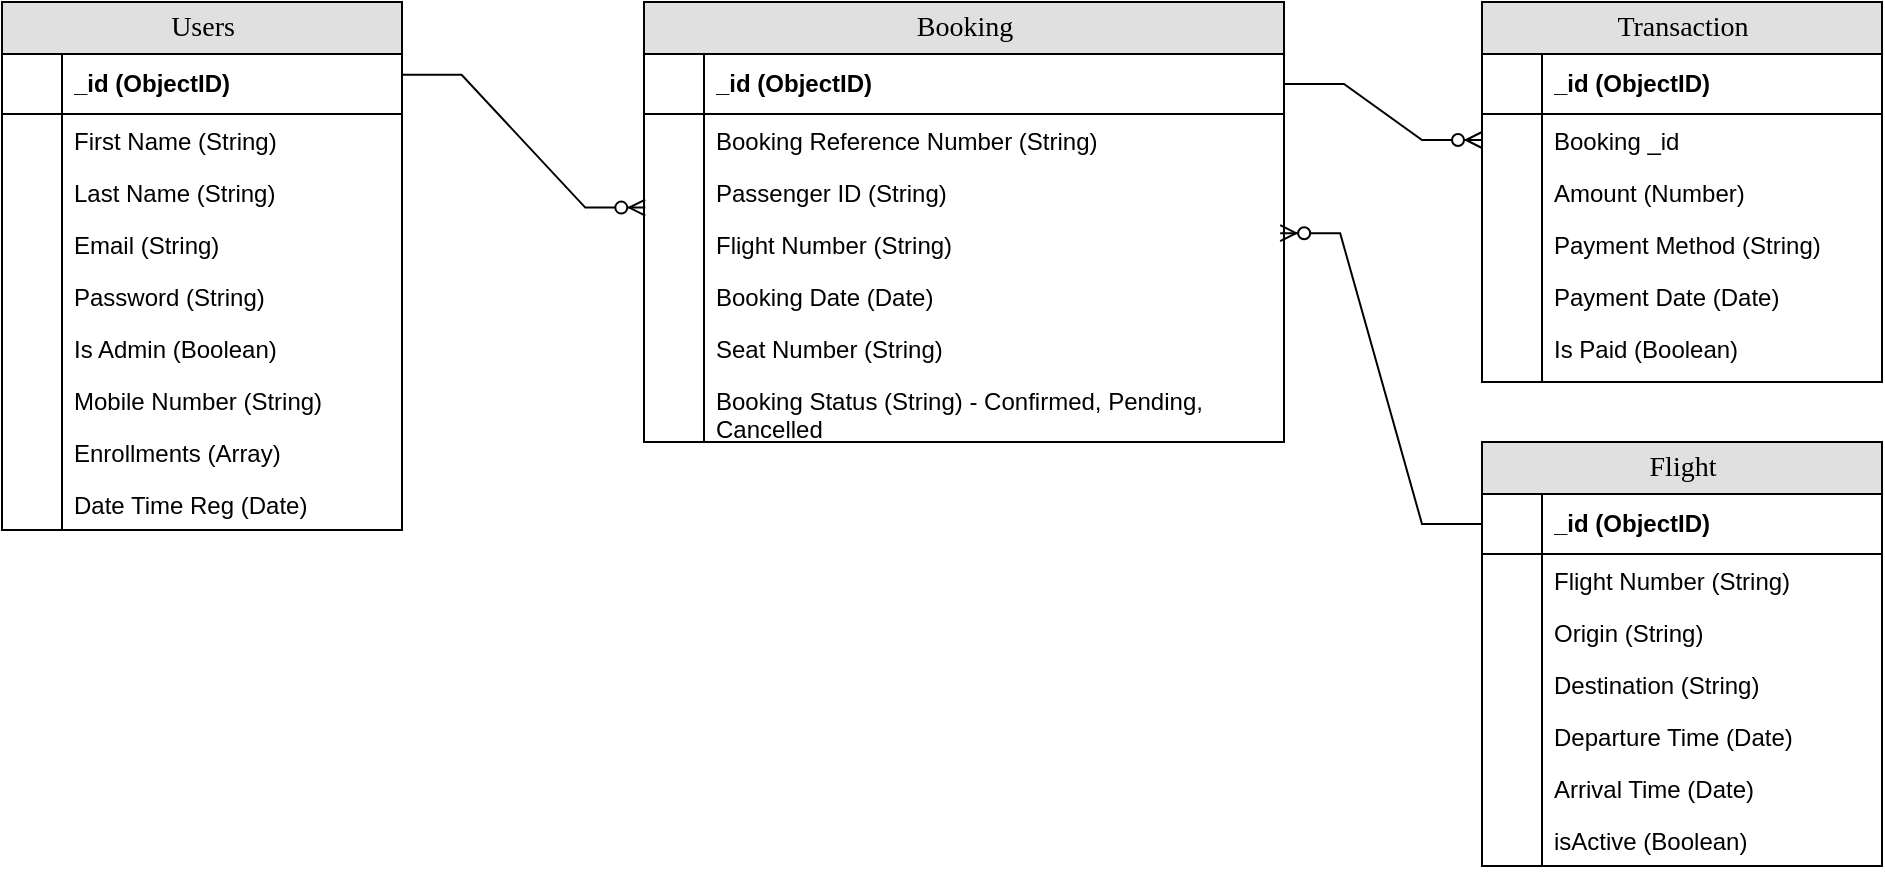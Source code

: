 <mxfile version="27.0.5">
  <diagram id="R2lEEEUBdFMjLlhIrx00" name="Page-1">
    <mxGraphModel dx="1141" dy="594" grid="1" gridSize="10" guides="1" tooltips="1" connect="1" arrows="1" fold="1" page="1" pageScale="1" pageWidth="1100" pageHeight="850" math="0" shadow="0" extFonts="Permanent Marker^https://fonts.googleapis.com/css?family=Permanent+Marker">
      <root>
        <mxCell id="0" />
        <mxCell id="1" parent="0" />
        <mxCell id="a-VYX8tV-CKL7przl27H-1" value="Users" style="swimlane;html=1;fontStyle=0;childLayout=stackLayout;horizontal=1;startSize=26;fillColor=#e0e0e0;horizontalStack=0;resizeParent=1;resizeLast=0;collapsible=1;marginBottom=0;swimlaneFillColor=#ffffff;align=center;rounded=0;shadow=0;comic=0;labelBackgroundColor=none;strokeWidth=1;fontFamily=Verdana;fontSize=14" vertex="1" parent="1">
          <mxGeometry x="20" y="20" width="200" height="264" as="geometry" />
        </mxCell>
        <mxCell id="a-VYX8tV-CKL7przl27H-2" value="_id (ObjectID)" style="shape=partialRectangle;top=0;left=0;right=0;bottom=1;html=1;align=left;verticalAlign=middle;fillColor=none;spacingLeft=34;spacingRight=4;whiteSpace=wrap;overflow=hidden;rotatable=0;points=[[0,0.5],[1,0.5]];portConstraint=eastwest;dropTarget=0;fontStyle=1;" vertex="1" parent="a-VYX8tV-CKL7przl27H-1">
          <mxGeometry y="26" width="200" height="30" as="geometry" />
        </mxCell>
        <mxCell id="a-VYX8tV-CKL7przl27H-3" value="" style="shape=partialRectangle;top=0;left=0;bottom=0;html=1;fillColor=none;align=left;verticalAlign=middle;spacingLeft=4;spacingRight=4;whiteSpace=wrap;overflow=hidden;rotatable=0;points=[];portConstraint=eastwest;part=1;" vertex="1" connectable="0" parent="a-VYX8tV-CKL7przl27H-2">
          <mxGeometry width="30" height="30" as="geometry" />
        </mxCell>
        <mxCell id="a-VYX8tV-CKL7przl27H-4" value="First Name (String)" style="shape=partialRectangle;top=0;left=0;right=0;bottom=0;html=1;align=left;verticalAlign=top;fillColor=none;spacingLeft=34;spacingRight=4;whiteSpace=wrap;overflow=hidden;rotatable=0;points=[[0,0.5],[1,0.5]];portConstraint=eastwest;dropTarget=0;" vertex="1" parent="a-VYX8tV-CKL7przl27H-1">
          <mxGeometry y="56" width="200" height="26" as="geometry" />
        </mxCell>
        <mxCell id="a-VYX8tV-CKL7przl27H-5" value="" style="shape=partialRectangle;top=0;left=0;bottom=0;html=1;fillColor=none;align=left;verticalAlign=top;spacingLeft=4;spacingRight=4;whiteSpace=wrap;overflow=hidden;rotatable=0;points=[];portConstraint=eastwest;part=1;" vertex="1" connectable="0" parent="a-VYX8tV-CKL7przl27H-4">
          <mxGeometry width="30" height="26" as="geometry" />
        </mxCell>
        <mxCell id="a-VYX8tV-CKL7przl27H-6" value="Last Name (String)" style="shape=partialRectangle;top=0;left=0;right=0;bottom=0;html=1;align=left;verticalAlign=top;fillColor=none;spacingLeft=34;spacingRight=4;whiteSpace=wrap;overflow=hidden;rotatable=0;points=[[0,0.5],[1,0.5]];portConstraint=eastwest;dropTarget=0;" vertex="1" parent="a-VYX8tV-CKL7przl27H-1">
          <mxGeometry y="82" width="200" height="26" as="geometry" />
        </mxCell>
        <mxCell id="a-VYX8tV-CKL7przl27H-7" value="" style="shape=partialRectangle;top=0;left=0;bottom=0;html=1;fillColor=none;align=left;verticalAlign=top;spacingLeft=4;spacingRight=4;whiteSpace=wrap;overflow=hidden;rotatable=0;points=[];portConstraint=eastwest;part=1;" vertex="1" connectable="0" parent="a-VYX8tV-CKL7przl27H-6">
          <mxGeometry width="30" height="26" as="geometry" />
        </mxCell>
        <mxCell id="a-VYX8tV-CKL7przl27H-8" value="Email (String)" style="shape=partialRectangle;top=0;left=0;right=0;bottom=0;html=1;align=left;verticalAlign=top;fillColor=none;spacingLeft=34;spacingRight=4;whiteSpace=wrap;overflow=hidden;rotatable=0;points=[[0,0.5],[1,0.5]];portConstraint=eastwest;dropTarget=0;" vertex="1" parent="a-VYX8tV-CKL7przl27H-1">
          <mxGeometry y="108" width="200" height="26" as="geometry" />
        </mxCell>
        <mxCell id="a-VYX8tV-CKL7przl27H-9" value="" style="shape=partialRectangle;top=0;left=0;bottom=0;html=1;fillColor=none;align=left;verticalAlign=top;spacingLeft=4;spacingRight=4;whiteSpace=wrap;overflow=hidden;rotatable=0;points=[];portConstraint=eastwest;part=1;" vertex="1" connectable="0" parent="a-VYX8tV-CKL7przl27H-8">
          <mxGeometry width="30" height="26" as="geometry" />
        </mxCell>
        <mxCell id="a-VYX8tV-CKL7przl27H-10" value="Password (String)" style="shape=partialRectangle;top=0;left=0;right=0;bottom=0;html=1;align=left;verticalAlign=top;fillColor=none;spacingLeft=34;spacingRight=4;whiteSpace=wrap;overflow=hidden;rotatable=0;points=[[0,0.5],[1,0.5]];portConstraint=eastwest;dropTarget=0;" vertex="1" parent="a-VYX8tV-CKL7przl27H-1">
          <mxGeometry y="134" width="200" height="26" as="geometry" />
        </mxCell>
        <mxCell id="a-VYX8tV-CKL7przl27H-11" value="" style="shape=partialRectangle;top=0;left=0;bottom=0;html=1;fillColor=none;align=left;verticalAlign=top;spacingLeft=4;spacingRight=4;whiteSpace=wrap;overflow=hidden;rotatable=0;points=[];portConstraint=eastwest;part=1;" vertex="1" connectable="0" parent="a-VYX8tV-CKL7przl27H-10">
          <mxGeometry width="30" height="26" as="geometry" />
        </mxCell>
        <mxCell id="a-VYX8tV-CKL7przl27H-12" value="Is Admin (Boolean)" style="shape=partialRectangle;top=0;left=0;right=0;bottom=0;html=1;align=left;verticalAlign=top;fillColor=none;spacingLeft=34;spacingRight=4;whiteSpace=wrap;overflow=hidden;rotatable=0;points=[[0,0.5],[1,0.5]];portConstraint=eastwest;dropTarget=0;" vertex="1" parent="a-VYX8tV-CKL7przl27H-1">
          <mxGeometry y="160" width="200" height="26" as="geometry" />
        </mxCell>
        <mxCell id="a-VYX8tV-CKL7przl27H-13" value="" style="shape=partialRectangle;top=0;left=0;bottom=0;html=1;fillColor=none;align=left;verticalAlign=top;spacingLeft=4;spacingRight=4;whiteSpace=wrap;overflow=hidden;rotatable=0;points=[];portConstraint=eastwest;part=1;" vertex="1" connectable="0" parent="a-VYX8tV-CKL7przl27H-12">
          <mxGeometry width="30" height="26" as="geometry" />
        </mxCell>
        <mxCell id="a-VYX8tV-CKL7przl27H-14" value="Mobile Number (String)" style="shape=partialRectangle;top=0;left=0;right=0;bottom=0;html=1;align=left;verticalAlign=top;fillColor=none;spacingLeft=34;spacingRight=4;whiteSpace=wrap;overflow=hidden;rotatable=0;points=[[0,0.5],[1,0.5]];portConstraint=eastwest;dropTarget=0;" vertex="1" parent="a-VYX8tV-CKL7przl27H-1">
          <mxGeometry y="186" width="200" height="26" as="geometry" />
        </mxCell>
        <mxCell id="a-VYX8tV-CKL7przl27H-15" value="" style="shape=partialRectangle;top=0;left=0;bottom=0;html=1;fillColor=none;align=left;verticalAlign=top;spacingLeft=4;spacingRight=4;whiteSpace=wrap;overflow=hidden;rotatable=0;points=[];portConstraint=eastwest;part=1;" vertex="1" connectable="0" parent="a-VYX8tV-CKL7przl27H-14">
          <mxGeometry width="30" height="26" as="geometry" />
        </mxCell>
        <mxCell id="a-VYX8tV-CKL7przl27H-16" value="Enrollments (Array)" style="shape=partialRectangle;top=0;left=0;right=0;bottom=0;html=1;align=left;verticalAlign=top;fillColor=none;spacingLeft=34;spacingRight=4;whiteSpace=wrap;overflow=hidden;rotatable=0;points=[[0,0.5],[1,0.5]];portConstraint=eastwest;dropTarget=0;" vertex="1" parent="a-VYX8tV-CKL7przl27H-1">
          <mxGeometry y="212" width="200" height="26" as="geometry" />
        </mxCell>
        <mxCell id="a-VYX8tV-CKL7przl27H-17" value="" style="shape=partialRectangle;top=0;left=0;bottom=0;html=1;fillColor=none;align=left;verticalAlign=top;spacingLeft=4;spacingRight=4;whiteSpace=wrap;overflow=hidden;rotatable=0;points=[];portConstraint=eastwest;part=1;" vertex="1" connectable="0" parent="a-VYX8tV-CKL7przl27H-16">
          <mxGeometry width="30" height="26" as="geometry" />
        </mxCell>
        <mxCell id="a-VYX8tV-CKL7przl27H-18" value="Date Time Reg (Date)" style="shape=partialRectangle;top=0;left=0;right=0;bottom=0;html=1;align=left;verticalAlign=top;fillColor=none;spacingLeft=34;spacingRight=4;whiteSpace=wrap;overflow=hidden;rotatable=0;points=[[0,0.5],[1,0.5]];portConstraint=eastwest;dropTarget=0;" vertex="1" parent="a-VYX8tV-CKL7przl27H-1">
          <mxGeometry y="238" width="200" height="26" as="geometry" />
        </mxCell>
        <mxCell id="a-VYX8tV-CKL7przl27H-19" value="" style="shape=partialRectangle;top=0;left=0;bottom=0;html=1;fillColor=none;align=left;verticalAlign=top;spacingLeft=4;spacingRight=4;whiteSpace=wrap;overflow=hidden;rotatable=0;points=[];portConstraint=eastwest;part=1;" vertex="1" connectable="0" parent="a-VYX8tV-CKL7przl27H-18">
          <mxGeometry width="30" height="26" as="geometry" />
        </mxCell>
        <mxCell id="a-VYX8tV-CKL7przl27H-20" value="Flight" style="swimlane;html=1;fontStyle=0;childLayout=stackLayout;horizontal=1;startSize=26;fillColor=#e0e0e0;horizontalStack=0;resizeParent=1;resizeLast=0;collapsible=1;marginBottom=0;swimlaneFillColor=#ffffff;align=center;rounded=0;shadow=0;comic=0;labelBackgroundColor=none;strokeWidth=1;fontFamily=Verdana;fontSize=14" vertex="1" parent="1">
          <mxGeometry x="760" y="240" width="200" height="212" as="geometry" />
        </mxCell>
        <mxCell id="a-VYX8tV-CKL7przl27H-21" value="_id (ObjectID)" style="shape=partialRectangle;top=0;left=0;right=0;bottom=1;html=1;align=left;verticalAlign=middle;fillColor=none;spacingLeft=34;spacingRight=4;whiteSpace=wrap;overflow=hidden;rotatable=0;points=[[0,0.5],[1,0.5]];portConstraint=eastwest;dropTarget=0;fontStyle=1;" vertex="1" parent="a-VYX8tV-CKL7przl27H-20">
          <mxGeometry y="26" width="200" height="30" as="geometry" />
        </mxCell>
        <mxCell id="a-VYX8tV-CKL7przl27H-22" value="" style="shape=partialRectangle;top=0;left=0;bottom=0;html=1;fillColor=none;align=left;verticalAlign=middle;spacingLeft=4;spacingRight=4;whiteSpace=wrap;overflow=hidden;rotatable=0;points=[];portConstraint=eastwest;part=1;" vertex="1" connectable="0" parent="a-VYX8tV-CKL7przl27H-21">
          <mxGeometry width="30" height="30" as="geometry" />
        </mxCell>
        <mxCell id="a-VYX8tV-CKL7przl27H-23" value="Flight Number (String)" style="shape=partialRectangle;top=0;left=0;right=0;bottom=0;html=1;align=left;verticalAlign=top;fillColor=none;spacingLeft=34;spacingRight=4;whiteSpace=wrap;overflow=hidden;rotatable=0;points=[[0,0.5],[1,0.5]];portConstraint=eastwest;dropTarget=0;" vertex="1" parent="a-VYX8tV-CKL7przl27H-20">
          <mxGeometry y="56" width="200" height="26" as="geometry" />
        </mxCell>
        <mxCell id="a-VYX8tV-CKL7przl27H-24" value="" style="shape=partialRectangle;top=0;left=0;bottom=0;html=1;fillColor=none;align=left;verticalAlign=top;spacingLeft=4;spacingRight=4;whiteSpace=wrap;overflow=hidden;rotatable=0;points=[];portConstraint=eastwest;part=1;" vertex="1" connectable="0" parent="a-VYX8tV-CKL7przl27H-23">
          <mxGeometry width="30" height="26" as="geometry" />
        </mxCell>
        <mxCell id="a-VYX8tV-CKL7przl27H-25" value="Origin (String)" style="shape=partialRectangle;top=0;left=0;right=0;bottom=0;html=1;align=left;verticalAlign=top;fillColor=none;spacingLeft=34;spacingRight=4;whiteSpace=wrap;overflow=hidden;rotatable=0;points=[[0,0.5],[1,0.5]];portConstraint=eastwest;dropTarget=0;" vertex="1" parent="a-VYX8tV-CKL7przl27H-20">
          <mxGeometry y="82" width="200" height="26" as="geometry" />
        </mxCell>
        <mxCell id="a-VYX8tV-CKL7przl27H-26" value="" style="shape=partialRectangle;top=0;left=0;bottom=0;html=1;fillColor=none;align=left;verticalAlign=top;spacingLeft=4;spacingRight=4;whiteSpace=wrap;overflow=hidden;rotatable=0;points=[];portConstraint=eastwest;part=1;" vertex="1" connectable="0" parent="a-VYX8tV-CKL7przl27H-25">
          <mxGeometry width="30" height="26" as="geometry" />
        </mxCell>
        <mxCell id="a-VYX8tV-CKL7przl27H-27" value="Destination (String)" style="shape=partialRectangle;top=0;left=0;right=0;bottom=0;html=1;align=left;verticalAlign=top;fillColor=none;spacingLeft=34;spacingRight=4;whiteSpace=wrap;overflow=hidden;rotatable=0;points=[[0,0.5],[1,0.5]];portConstraint=eastwest;dropTarget=0;" vertex="1" parent="a-VYX8tV-CKL7przl27H-20">
          <mxGeometry y="108" width="200" height="26" as="geometry" />
        </mxCell>
        <mxCell id="a-VYX8tV-CKL7przl27H-28" value="" style="shape=partialRectangle;top=0;left=0;bottom=0;html=1;fillColor=none;align=left;verticalAlign=top;spacingLeft=4;spacingRight=4;whiteSpace=wrap;overflow=hidden;rotatable=0;points=[];portConstraint=eastwest;part=1;" vertex="1" connectable="0" parent="a-VYX8tV-CKL7przl27H-27">
          <mxGeometry width="30" height="26" as="geometry" />
        </mxCell>
        <mxCell id="a-VYX8tV-CKL7przl27H-29" value="Departure Time (Date)" style="shape=partialRectangle;top=0;left=0;right=0;bottom=0;html=1;align=left;verticalAlign=top;fillColor=none;spacingLeft=34;spacingRight=4;whiteSpace=wrap;overflow=hidden;rotatable=0;points=[[0,0.5],[1,0.5]];portConstraint=eastwest;dropTarget=0;" vertex="1" parent="a-VYX8tV-CKL7przl27H-20">
          <mxGeometry y="134" width="200" height="26" as="geometry" />
        </mxCell>
        <mxCell id="a-VYX8tV-CKL7przl27H-30" value="" style="shape=partialRectangle;top=0;left=0;bottom=0;html=1;fillColor=none;align=left;verticalAlign=top;spacingLeft=4;spacingRight=4;whiteSpace=wrap;overflow=hidden;rotatable=0;points=[];portConstraint=eastwest;part=1;" vertex="1" connectable="0" parent="a-VYX8tV-CKL7przl27H-29">
          <mxGeometry width="30" height="26" as="geometry" />
        </mxCell>
        <mxCell id="a-VYX8tV-CKL7przl27H-31" value="Arrival Time (Date)" style="shape=partialRectangle;top=0;left=0;right=0;bottom=0;html=1;align=left;verticalAlign=top;fillColor=none;spacingLeft=34;spacingRight=4;whiteSpace=wrap;overflow=hidden;rotatable=0;points=[[0,0.5],[1,0.5]];portConstraint=eastwest;dropTarget=0;" vertex="1" parent="a-VYX8tV-CKL7przl27H-20">
          <mxGeometry y="160" width="200" height="26" as="geometry" />
        </mxCell>
        <mxCell id="a-VYX8tV-CKL7przl27H-32" value="" style="shape=partialRectangle;top=0;left=0;bottom=0;html=1;fillColor=none;align=left;verticalAlign=top;spacingLeft=4;spacingRight=4;whiteSpace=wrap;overflow=hidden;rotatable=0;points=[];portConstraint=eastwest;part=1;" vertex="1" connectable="0" parent="a-VYX8tV-CKL7przl27H-31">
          <mxGeometry width="30" height="26" as="geometry" />
        </mxCell>
        <mxCell id="a-VYX8tV-CKL7przl27H-54" value="isActive (Boolean)" style="shape=partialRectangle;top=0;left=0;right=0;bottom=0;html=1;align=left;verticalAlign=top;fillColor=none;spacingLeft=34;spacingRight=4;whiteSpace=wrap;overflow=hidden;rotatable=0;points=[[0,0.5],[1,0.5]];portConstraint=eastwest;dropTarget=0;" vertex="1" parent="a-VYX8tV-CKL7przl27H-20">
          <mxGeometry y="186" width="200" height="26" as="geometry" />
        </mxCell>
        <mxCell id="a-VYX8tV-CKL7przl27H-55" value="" style="shape=partialRectangle;top=0;left=0;bottom=0;html=1;fillColor=none;align=left;verticalAlign=top;spacingLeft=4;spacingRight=4;whiteSpace=wrap;overflow=hidden;rotatable=0;points=[];portConstraint=eastwest;part=1;" vertex="1" connectable="0" parent="a-VYX8tV-CKL7przl27H-54">
          <mxGeometry width="30" height="26" as="geometry" />
        </mxCell>
        <mxCell id="a-VYX8tV-CKL7przl27H-56" value="Booking" style="swimlane;html=1;fontStyle=0;childLayout=stackLayout;horizontal=1;startSize=26;fillColor=#e0e0e0;horizontalStack=0;resizeParent=1;resizeLast=0;collapsible=1;marginBottom=0;swimlaneFillColor=#ffffff;align=center;rounded=0;shadow=0;comic=0;labelBackgroundColor=none;strokeWidth=1;fontFamily=Verdana;fontSize=14" vertex="1" parent="1">
          <mxGeometry x="341" y="20" width="320" height="220" as="geometry" />
        </mxCell>
        <mxCell id="a-VYX8tV-CKL7przl27H-57" value="_id (ObjectID)" style="shape=partialRectangle;top=0;left=0;right=0;bottom=1;html=1;align=left;verticalAlign=middle;fillColor=none;spacingLeft=34;spacingRight=4;whiteSpace=wrap;overflow=hidden;rotatable=0;points=[[0,0.5],[1,0.5]];portConstraint=eastwest;dropTarget=0;fontStyle=1;" vertex="1" parent="a-VYX8tV-CKL7przl27H-56">
          <mxGeometry y="26" width="320" height="30" as="geometry" />
        </mxCell>
        <mxCell id="a-VYX8tV-CKL7przl27H-58" value="" style="shape=partialRectangle;top=0;left=0;bottom=0;html=1;fillColor=none;align=left;verticalAlign=middle;spacingLeft=4;spacingRight=4;whiteSpace=wrap;overflow=hidden;rotatable=0;points=[];portConstraint=eastwest;part=1;" vertex="1" connectable="0" parent="a-VYX8tV-CKL7przl27H-57">
          <mxGeometry width="30" height="30" as="geometry" />
        </mxCell>
        <mxCell id="a-VYX8tV-CKL7przl27H-59" value="Booking Reference Number (String)" style="shape=partialRectangle;top=0;left=0;right=0;bottom=0;html=1;align=left;verticalAlign=top;fillColor=none;spacingLeft=34;spacingRight=4;whiteSpace=wrap;overflow=hidden;rotatable=0;points=[[0,0.5],[1,0.5]];portConstraint=eastwest;dropTarget=0;" vertex="1" parent="a-VYX8tV-CKL7przl27H-56">
          <mxGeometry y="56" width="320" height="26" as="geometry" />
        </mxCell>
        <mxCell id="a-VYX8tV-CKL7przl27H-60" value="" style="shape=partialRectangle;top=0;left=0;bottom=0;html=1;fillColor=none;align=left;verticalAlign=top;spacingLeft=4;spacingRight=4;whiteSpace=wrap;overflow=hidden;rotatable=0;points=[];portConstraint=eastwest;part=1;" vertex="1" connectable="0" parent="a-VYX8tV-CKL7przl27H-59">
          <mxGeometry width="30" height="26" as="geometry" />
        </mxCell>
        <mxCell id="a-VYX8tV-CKL7przl27H-61" value="Passenger ID (String)" style="shape=partialRectangle;top=0;left=0;right=0;bottom=0;html=1;align=left;verticalAlign=top;fillColor=none;spacingLeft=34;spacingRight=4;whiteSpace=wrap;overflow=hidden;rotatable=0;points=[[0,0.5],[1,0.5]];portConstraint=eastwest;dropTarget=0;" vertex="1" parent="a-VYX8tV-CKL7przl27H-56">
          <mxGeometry y="82" width="320" height="26" as="geometry" />
        </mxCell>
        <mxCell id="a-VYX8tV-CKL7przl27H-62" value="" style="shape=partialRectangle;top=0;left=0;bottom=0;html=1;fillColor=none;align=left;verticalAlign=top;spacingLeft=4;spacingRight=4;whiteSpace=wrap;overflow=hidden;rotatable=0;points=[];portConstraint=eastwest;part=1;" vertex="1" connectable="0" parent="a-VYX8tV-CKL7przl27H-61">
          <mxGeometry width="30" height="26" as="geometry" />
        </mxCell>
        <mxCell id="a-VYX8tV-CKL7przl27H-63" value="Flight Number (String)" style="shape=partialRectangle;top=0;left=0;right=0;bottom=0;html=1;align=left;verticalAlign=top;fillColor=none;spacingLeft=34;spacingRight=4;whiteSpace=wrap;overflow=hidden;rotatable=0;points=[[0,0.5],[1,0.5]];portConstraint=eastwest;dropTarget=0;" vertex="1" parent="a-VYX8tV-CKL7przl27H-56">
          <mxGeometry y="108" width="320" height="26" as="geometry" />
        </mxCell>
        <mxCell id="a-VYX8tV-CKL7przl27H-64" value="" style="shape=partialRectangle;top=0;left=0;bottom=0;html=1;fillColor=none;align=left;verticalAlign=top;spacingLeft=4;spacingRight=4;whiteSpace=wrap;overflow=hidden;rotatable=0;points=[];portConstraint=eastwest;part=1;" vertex="1" connectable="0" parent="a-VYX8tV-CKL7przl27H-63">
          <mxGeometry width="30" height="26" as="geometry" />
        </mxCell>
        <mxCell id="a-VYX8tV-CKL7przl27H-65" value="Booking Date (Date)" style="shape=partialRectangle;top=0;left=0;right=0;bottom=0;html=1;align=left;verticalAlign=top;fillColor=none;spacingLeft=34;spacingRight=4;whiteSpace=wrap;overflow=hidden;rotatable=0;points=[[0,0.5],[1,0.5]];portConstraint=eastwest;dropTarget=0;" vertex="1" parent="a-VYX8tV-CKL7przl27H-56">
          <mxGeometry y="134" width="320" height="26" as="geometry" />
        </mxCell>
        <mxCell id="a-VYX8tV-CKL7przl27H-66" value="" style="shape=partialRectangle;top=0;left=0;bottom=0;html=1;fillColor=none;align=left;verticalAlign=top;spacingLeft=4;spacingRight=4;whiteSpace=wrap;overflow=hidden;rotatable=0;points=[];portConstraint=eastwest;part=1;" vertex="1" connectable="0" parent="a-VYX8tV-CKL7przl27H-65">
          <mxGeometry width="30" height="26" as="geometry" />
        </mxCell>
        <mxCell id="a-VYX8tV-CKL7przl27H-71" value="Seat Number (String)" style="shape=partialRectangle;top=0;left=0;right=0;bottom=0;html=1;align=left;verticalAlign=top;fillColor=none;spacingLeft=34;spacingRight=4;whiteSpace=wrap;overflow=hidden;rotatable=0;points=[[0,0.5],[1,0.5]];portConstraint=eastwest;dropTarget=0;" vertex="1" parent="a-VYX8tV-CKL7przl27H-56">
          <mxGeometry y="160" width="320" height="26" as="geometry" />
        </mxCell>
        <mxCell id="a-VYX8tV-CKL7przl27H-72" value="" style="shape=partialRectangle;top=0;left=0;bottom=0;html=1;fillColor=none;align=left;verticalAlign=top;spacingLeft=4;spacingRight=4;whiteSpace=wrap;overflow=hidden;rotatable=0;points=[];portConstraint=eastwest;part=1;" vertex="1" connectable="0" parent="a-VYX8tV-CKL7przl27H-71">
          <mxGeometry width="30" height="26" as="geometry" />
        </mxCell>
        <mxCell id="a-VYX8tV-CKL7przl27H-73" value="Booking Status (String) - Confirmed, Pending, Cancelled&lt;div&gt;&lt;br&gt;&lt;/div&gt;" style="shape=partialRectangle;top=0;left=0;right=0;bottom=0;html=1;align=left;verticalAlign=top;fillColor=none;spacingLeft=34;spacingRight=4;whiteSpace=wrap;overflow=hidden;rotatable=0;points=[[0,0.5],[1,0.5]];portConstraint=eastwest;dropTarget=0;" vertex="1" parent="a-VYX8tV-CKL7przl27H-56">
          <mxGeometry y="186" width="320" height="34" as="geometry" />
        </mxCell>
        <mxCell id="a-VYX8tV-CKL7przl27H-74" value="" style="shape=partialRectangle;top=0;left=0;bottom=0;html=1;fillColor=none;align=left;verticalAlign=top;spacingLeft=4;spacingRight=4;whiteSpace=wrap;overflow=hidden;rotatable=0;points=[];portConstraint=eastwest;part=1;" vertex="1" connectable="0" parent="a-VYX8tV-CKL7przl27H-73">
          <mxGeometry width="30" height="34" as="geometry" />
        </mxCell>
        <mxCell id="a-VYX8tV-CKL7przl27H-77" value="Transaction" style="swimlane;html=1;fontStyle=0;childLayout=stackLayout;horizontal=1;startSize=26;fillColor=#e0e0e0;horizontalStack=0;resizeParent=1;resizeLast=0;collapsible=1;marginBottom=0;swimlaneFillColor=#ffffff;align=center;rounded=0;shadow=0;comic=0;labelBackgroundColor=none;strokeWidth=1;fontFamily=Verdana;fontSize=14" vertex="1" parent="1">
          <mxGeometry x="760" y="20" width="200" height="190" as="geometry" />
        </mxCell>
        <mxCell id="a-VYX8tV-CKL7przl27H-78" value="_id (ObjectID)" style="shape=partialRectangle;top=0;left=0;right=0;bottom=1;html=1;align=left;verticalAlign=middle;fillColor=none;spacingLeft=34;spacingRight=4;whiteSpace=wrap;overflow=hidden;rotatable=0;points=[[0,0.5],[1,0.5]];portConstraint=eastwest;dropTarget=0;fontStyle=1;" vertex="1" parent="a-VYX8tV-CKL7przl27H-77">
          <mxGeometry y="26" width="200" height="30" as="geometry" />
        </mxCell>
        <mxCell id="a-VYX8tV-CKL7przl27H-79" value="" style="shape=partialRectangle;top=0;left=0;bottom=0;html=1;fillColor=none;align=left;verticalAlign=middle;spacingLeft=4;spacingRight=4;whiteSpace=wrap;overflow=hidden;rotatable=0;points=[];portConstraint=eastwest;part=1;" vertex="1" connectable="0" parent="a-VYX8tV-CKL7przl27H-78">
          <mxGeometry width="30" height="30" as="geometry" />
        </mxCell>
        <mxCell id="a-VYX8tV-CKL7przl27H-80" value="Booking _id" style="shape=partialRectangle;top=0;left=0;right=0;bottom=0;html=1;align=left;verticalAlign=top;fillColor=none;spacingLeft=34;spacingRight=4;whiteSpace=wrap;overflow=hidden;rotatable=0;points=[[0,0.5],[1,0.5]];portConstraint=eastwest;dropTarget=0;" vertex="1" parent="a-VYX8tV-CKL7przl27H-77">
          <mxGeometry y="56" width="200" height="26" as="geometry" />
        </mxCell>
        <mxCell id="a-VYX8tV-CKL7przl27H-81" value="" style="shape=partialRectangle;top=0;left=0;bottom=0;html=1;fillColor=none;align=left;verticalAlign=top;spacingLeft=4;spacingRight=4;whiteSpace=wrap;overflow=hidden;rotatable=0;points=[];portConstraint=eastwest;part=1;" vertex="1" connectable="0" parent="a-VYX8tV-CKL7przl27H-80">
          <mxGeometry width="30" height="26" as="geometry" />
        </mxCell>
        <mxCell id="a-VYX8tV-CKL7przl27H-82" value="Amount (Number)" style="shape=partialRectangle;top=0;left=0;right=0;bottom=0;html=1;align=left;verticalAlign=top;fillColor=none;spacingLeft=34;spacingRight=4;whiteSpace=wrap;overflow=hidden;rotatable=0;points=[[0,0.5],[1,0.5]];portConstraint=eastwest;dropTarget=0;" vertex="1" parent="a-VYX8tV-CKL7przl27H-77">
          <mxGeometry y="82" width="200" height="26" as="geometry" />
        </mxCell>
        <mxCell id="a-VYX8tV-CKL7przl27H-83" value="" style="shape=partialRectangle;top=0;left=0;bottom=0;html=1;fillColor=none;align=left;verticalAlign=top;spacingLeft=4;spacingRight=4;whiteSpace=wrap;overflow=hidden;rotatable=0;points=[];portConstraint=eastwest;part=1;" vertex="1" connectable="0" parent="a-VYX8tV-CKL7przl27H-82">
          <mxGeometry width="30" height="26" as="geometry" />
        </mxCell>
        <mxCell id="a-VYX8tV-CKL7przl27H-84" value="Payment Method (String)" style="shape=partialRectangle;top=0;left=0;right=0;bottom=0;html=1;align=left;verticalAlign=top;fillColor=none;spacingLeft=34;spacingRight=4;whiteSpace=wrap;overflow=hidden;rotatable=0;points=[[0,0.5],[1,0.5]];portConstraint=eastwest;dropTarget=0;" vertex="1" parent="a-VYX8tV-CKL7przl27H-77">
          <mxGeometry y="108" width="200" height="26" as="geometry" />
        </mxCell>
        <mxCell id="a-VYX8tV-CKL7przl27H-85" value="" style="shape=partialRectangle;top=0;left=0;bottom=0;html=1;fillColor=none;align=left;verticalAlign=top;spacingLeft=4;spacingRight=4;whiteSpace=wrap;overflow=hidden;rotatable=0;points=[];portConstraint=eastwest;part=1;" vertex="1" connectable="0" parent="a-VYX8tV-CKL7przl27H-84">
          <mxGeometry width="30" height="26" as="geometry" />
        </mxCell>
        <mxCell id="a-VYX8tV-CKL7przl27H-86" value="Payment Date (Date)" style="shape=partialRectangle;top=0;left=0;right=0;bottom=0;html=1;align=left;verticalAlign=top;fillColor=none;spacingLeft=34;spacingRight=4;whiteSpace=wrap;overflow=hidden;rotatable=0;points=[[0,0.5],[1,0.5]];portConstraint=eastwest;dropTarget=0;" vertex="1" parent="a-VYX8tV-CKL7przl27H-77">
          <mxGeometry y="134" width="200" height="26" as="geometry" />
        </mxCell>
        <mxCell id="a-VYX8tV-CKL7przl27H-87" value="" style="shape=partialRectangle;top=0;left=0;bottom=0;html=1;fillColor=none;align=left;verticalAlign=top;spacingLeft=4;spacingRight=4;whiteSpace=wrap;overflow=hidden;rotatable=0;points=[];portConstraint=eastwest;part=1;" vertex="1" connectable="0" parent="a-VYX8tV-CKL7przl27H-86">
          <mxGeometry width="30" height="26" as="geometry" />
        </mxCell>
        <mxCell id="a-VYX8tV-CKL7przl27H-88" value="Is Paid (Boolean)" style="shape=partialRectangle;top=0;left=0;right=0;bottom=0;html=1;align=left;verticalAlign=top;fillColor=none;spacingLeft=34;spacingRight=4;whiteSpace=wrap;overflow=hidden;rotatable=0;points=[[0,0.5],[1,0.5]];portConstraint=eastwest;dropTarget=0;" vertex="1" parent="a-VYX8tV-CKL7przl27H-77">
          <mxGeometry y="160" width="200" height="30" as="geometry" />
        </mxCell>
        <mxCell id="a-VYX8tV-CKL7przl27H-89" value="" style="shape=partialRectangle;top=0;left=0;bottom=0;html=1;fillColor=none;align=left;verticalAlign=top;spacingLeft=4;spacingRight=4;whiteSpace=wrap;overflow=hidden;rotatable=0;points=[];portConstraint=eastwest;part=1;" vertex="1" connectable="0" parent="a-VYX8tV-CKL7przl27H-88">
          <mxGeometry width="30" height="30.0" as="geometry" />
        </mxCell>
        <mxCell id="a-VYX8tV-CKL7przl27H-100" value="" style="edgeStyle=entityRelationEdgeStyle;fontSize=12;html=1;endArrow=ERzeroToMany;endFill=1;rounded=0;exitX=0.999;exitY=0.347;exitDx=0;exitDy=0;exitPerimeter=0;entryX=0.002;entryY=0.8;entryDx=0;entryDy=0;entryPerimeter=0;" edge="1" parent="1" source="a-VYX8tV-CKL7przl27H-2" target="a-VYX8tV-CKL7przl27H-61">
          <mxGeometry width="100" height="100" relative="1" as="geometry">
            <mxPoint x="10" y="50.0" as="sourcePoint" />
            <mxPoint x="360" y="120" as="targetPoint" />
            <Array as="points">
              <mxPoint x="30" y="49.99" />
            </Array>
          </mxGeometry>
        </mxCell>
        <mxCell id="a-VYX8tV-CKL7przl27H-101" value="" style="edgeStyle=entityRelationEdgeStyle;fontSize=12;html=1;endArrow=ERzeroToMany;endFill=1;rounded=0;exitX=0;exitY=0.5;exitDx=0;exitDy=0;entryX=0.994;entryY=0.292;entryDx=0;entryDy=0;entryPerimeter=0;" edge="1" parent="1" source="a-VYX8tV-CKL7przl27H-21" target="a-VYX8tV-CKL7przl27H-63">
          <mxGeometry width="100" height="100" relative="1" as="geometry">
            <mxPoint x="710" y="280" as="sourcePoint" />
            <mxPoint x="850" y="344" as="targetPoint" />
            <Array as="points">
              <mxPoint x="520" y="273.99" />
            </Array>
          </mxGeometry>
        </mxCell>
        <mxCell id="a-VYX8tV-CKL7przl27H-105" value="" style="edgeStyle=entityRelationEdgeStyle;fontSize=12;html=1;endArrow=ERzeroToMany;endFill=1;rounded=0;" edge="1" parent="1" source="a-VYX8tV-CKL7przl27H-57" target="a-VYX8tV-CKL7przl27H-80">
          <mxGeometry width="100" height="100" relative="1" as="geometry">
            <mxPoint x="570" y="270" as="sourcePoint" />
            <mxPoint x="711" y="337" as="targetPoint" />
            <Array as="points">
              <mxPoint x="380" y="263.99" />
            </Array>
          </mxGeometry>
        </mxCell>
      </root>
    </mxGraphModel>
  </diagram>
</mxfile>
